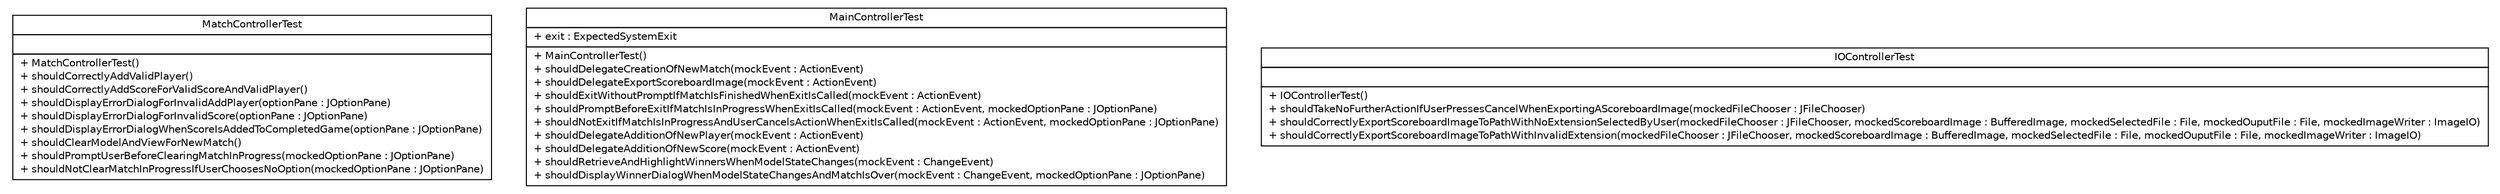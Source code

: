 #!/usr/local/bin/dot
#
# Class diagram 
# Generated by UMLGraph version R5_6 (http://www.umlgraph.org/)
#

digraph G {
	edge [fontname="Helvetica",fontsize=10,labelfontname="Helvetica",labelfontsize=10];
	node [fontname="Helvetica",fontsize=10,shape=plaintext];
	nodesep=0.25;
	ranksep=0.5;
	// thmuggleton.controller.MatchControllerTest
	c0 [label=<<table title="thmuggleton.controller.MatchControllerTest" border="0" cellborder="1" cellspacing="0" cellpadding="2" port="p" href="./MatchControllerTest.html">
		<tr><td><table border="0" cellspacing="0" cellpadding="1">
<tr><td align="center" balign="center"> MatchControllerTest </td></tr>
		</table></td></tr>
		<tr><td><table border="0" cellspacing="0" cellpadding="1">
<tr><td align="left" balign="left">  </td></tr>
		</table></td></tr>
		<tr><td><table border="0" cellspacing="0" cellpadding="1">
<tr><td align="left" balign="left"> + MatchControllerTest() </td></tr>
<tr><td align="left" balign="left"> + shouldCorrectlyAddValidPlayer() </td></tr>
<tr><td align="left" balign="left"> + shouldCorrectlyAddScoreForValidScoreAndValidPlayer() </td></tr>
<tr><td align="left" balign="left"> + shouldDisplayErrorDialogForInvalidAddPlayer(optionPane : JOptionPane) </td></tr>
<tr><td align="left" balign="left"> + shouldDisplayErrorDialogForInvalidScore(optionPane : JOptionPane) </td></tr>
<tr><td align="left" balign="left"> + shouldDisplayErrorDialogWhenScoreIsAddedToCompletedGame(optionPane : JOptionPane) </td></tr>
<tr><td align="left" balign="left"> + shouldClearModelAndViewForNewMatch() </td></tr>
<tr><td align="left" balign="left"> + shouldPromptUserBeforeClearingMatchInProgress(mockedOptionPane : JOptionPane) </td></tr>
<tr><td align="left" balign="left"> + shouldNotClearMatchInProgressIfUserChoosesNoOption(mockedOptionPane : JOptionPane) </td></tr>
		</table></td></tr>
		</table>>, URL="./MatchControllerTest.html", fontname="Helvetica", fontcolor="black", fontsize=10.0];
	// thmuggleton.controller.MainControllerTest
	c1 [label=<<table title="thmuggleton.controller.MainControllerTest" border="0" cellborder="1" cellspacing="0" cellpadding="2" port="p" href="./MainControllerTest.html">
		<tr><td><table border="0" cellspacing="0" cellpadding="1">
<tr><td align="center" balign="center"> MainControllerTest </td></tr>
		</table></td></tr>
		<tr><td><table border="0" cellspacing="0" cellpadding="1">
<tr><td align="left" balign="left"> + exit : ExpectedSystemExit </td></tr>
		</table></td></tr>
		<tr><td><table border="0" cellspacing="0" cellpadding="1">
<tr><td align="left" balign="left"> + MainControllerTest() </td></tr>
<tr><td align="left" balign="left"> + shouldDelegateCreationOfNewMatch(mockEvent : ActionEvent) </td></tr>
<tr><td align="left" balign="left"> + shouldDelegateExportScoreboardImage(mockEvent : ActionEvent) </td></tr>
<tr><td align="left" balign="left"> + shouldExitWithoutPromptIfMatchIsFinishedWhenExitIsCalled(mockEvent : ActionEvent) </td></tr>
<tr><td align="left" balign="left"> + shouldPromptBeforeExitIfMatchIsInProgressWhenExitIsCalled(mockEvent : ActionEvent, mockedOptionPane : JOptionPane) </td></tr>
<tr><td align="left" balign="left"> + shouldNotExitIfMatchIsInProgressAndUserCancelsActionWhenExitIsCalled(mockEvent : ActionEvent, mockedOptionPane : JOptionPane) </td></tr>
<tr><td align="left" balign="left"> + shouldDelegateAdditionOfNewPlayer(mockEvent : ActionEvent) </td></tr>
<tr><td align="left" balign="left"> + shouldDelegateAdditionOfNewScore(mockEvent : ActionEvent) </td></tr>
<tr><td align="left" balign="left"> + shouldRetrieveAndHighlightWinnersWhenModelStateChanges(mockEvent : ChangeEvent) </td></tr>
<tr><td align="left" balign="left"> + shouldDisplayWinnerDialogWhenModelStateChangesAndMatchIsOver(mockEvent : ChangeEvent, mockedOptionPane : JOptionPane) </td></tr>
		</table></td></tr>
		</table>>, URL="./MainControllerTest.html", fontname="Helvetica", fontcolor="black", fontsize=10.0];
	// thmuggleton.controller.IOControllerTest
	c2 [label=<<table title="thmuggleton.controller.IOControllerTest" border="0" cellborder="1" cellspacing="0" cellpadding="2" port="p" href="./IOControllerTest.html">
		<tr><td><table border="0" cellspacing="0" cellpadding="1">
<tr><td align="center" balign="center"> IOControllerTest </td></tr>
		</table></td></tr>
		<tr><td><table border="0" cellspacing="0" cellpadding="1">
<tr><td align="left" balign="left">  </td></tr>
		</table></td></tr>
		<tr><td><table border="0" cellspacing="0" cellpadding="1">
<tr><td align="left" balign="left"> + IOControllerTest() </td></tr>
<tr><td align="left" balign="left"> + shouldTakeNoFurtherActionIfUserPressesCancelWhenExportingAScoreboardImage(mockedFileChooser : JFileChooser) </td></tr>
<tr><td align="left" balign="left"> + shouldCorrectlyExportScoreboardImageToPathWithNoExtensionSelectedByUser(mockedFileChooser : JFileChooser, mockedScoreboardImage : BufferedImage, mockedSelectedFile : File, mockedOuputFile : File, mockedImageWriter : ImageIO) </td></tr>
<tr><td align="left" balign="left"> + shouldCorrectlyExportScoreboardImageToPathWithInvalidExtension(mockedFileChooser : JFileChooser, mockedScoreboardImage : BufferedImage, mockedSelectedFile : File, mockedOuputFile : File, mockedImageWriter : ImageIO) </td></tr>
		</table></td></tr>
		</table>>, URL="./IOControllerTest.html", fontname="Helvetica", fontcolor="black", fontsize=10.0];
}

